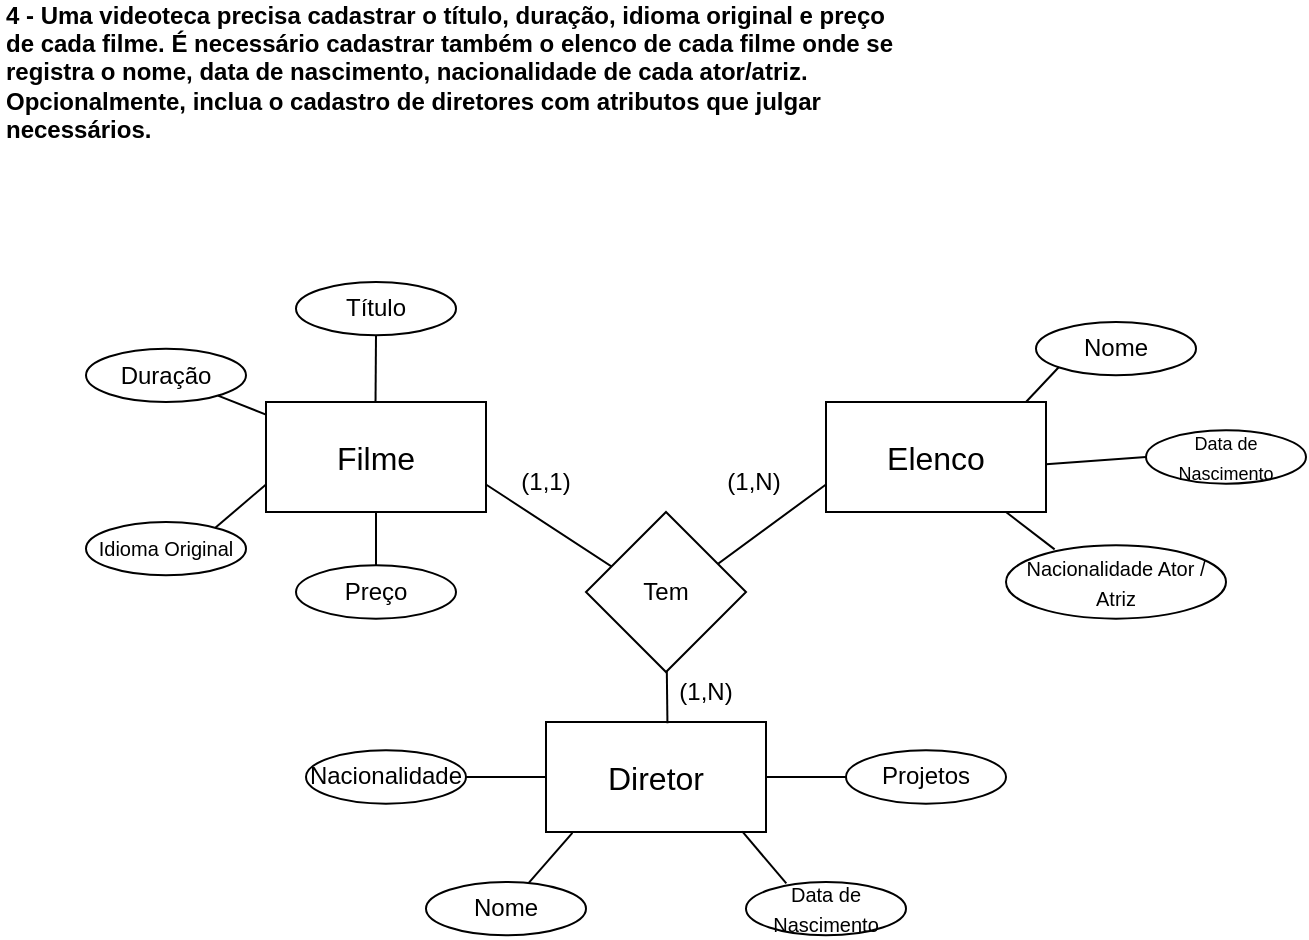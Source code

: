 <mxfile version="21.6.9" type="device">
  <diagram name="Página-1" id="g7YJGnj49TDCCrg_Rrb7">
    <mxGraphModel dx="880" dy="446" grid="1" gridSize="10" guides="1" tooltips="1" connect="1" arrows="1" fold="1" page="1" pageScale="1" pageWidth="827" pageHeight="1169" math="0" shadow="0">
      <root>
        <mxCell id="0" />
        <mxCell id="1" parent="0" />
        <mxCell id="R9RioD_rTOgQvBfhAUe2-13" value="&lt;b&gt;4 - Uma videoteca precisa cadastrar o título, duração, idioma original e preço de cada filme. É necessário cadastrar também o elenco de cada filme onde se registra o nome, data de nascimento, nacionalidade de cada ator/atriz. Opcionalmente, inclua o cadastro de diretores com atributos que julgar necessários.&lt;/b&gt;" style="text;html=1;strokeColor=none;fillColor=none;align=left;verticalAlign=middle;whiteSpace=wrap;rounded=0;" vertex="1" parent="1">
          <mxGeometry x="67.5" y="50" width="452.5" height="50" as="geometry" />
        </mxCell>
        <mxCell id="R9RioD_rTOgQvBfhAUe2-74" value="&lt;font style=&quot;font-size: 16px;&quot;&gt;Filme&lt;/font&gt;" style="rounded=0;whiteSpace=wrap;html=1;" vertex="1" parent="1">
          <mxGeometry x="200" y="240" width="110" height="55" as="geometry" />
        </mxCell>
        <mxCell id="R9RioD_rTOgQvBfhAUe2-75" value="&lt;font style=&quot;font-size: 16px;&quot;&gt;Elenco&lt;/font&gt;" style="rounded=0;whiteSpace=wrap;html=1;" vertex="1" parent="1">
          <mxGeometry x="480" y="240" width="110" height="55" as="geometry" />
        </mxCell>
        <mxCell id="R9RioD_rTOgQvBfhAUe2-76" value="&lt;font style=&quot;font-size: 16px;&quot;&gt;Diretor&lt;/font&gt;" style="rounded=0;whiteSpace=wrap;html=1;" vertex="1" parent="1">
          <mxGeometry x="340" y="400" width="110" height="55" as="geometry" />
        </mxCell>
        <mxCell id="R9RioD_rTOgQvBfhAUe2-77" value="" style="endArrow=none;html=1;rounded=0;exitX=1;exitY=0.75;exitDx=0;exitDy=0;entryX=0;entryY=0.75;entryDx=0;entryDy=0;" edge="1" parent="1" source="R9RioD_rTOgQvBfhAUe2-74" target="R9RioD_rTOgQvBfhAUe2-75">
          <mxGeometry width="50" height="50" relative="1" as="geometry">
            <mxPoint x="380" y="330" as="sourcePoint" />
            <mxPoint x="430" y="280" as="targetPoint" />
            <Array as="points">
              <mxPoint x="400" y="340" />
            </Array>
          </mxGeometry>
        </mxCell>
        <mxCell id="R9RioD_rTOgQvBfhAUe2-79" value="" style="endArrow=none;html=1;rounded=0;exitX=0.552;exitY=0.012;exitDx=0;exitDy=0;exitPerimeter=0;" edge="1" parent="1" source="R9RioD_rTOgQvBfhAUe2-76">
          <mxGeometry width="50" height="50" relative="1" as="geometry">
            <mxPoint x="370" y="400" as="sourcePoint" />
            <mxPoint x="400" y="340" as="targetPoint" />
          </mxGeometry>
        </mxCell>
        <mxCell id="R9RioD_rTOgQvBfhAUe2-80" value="Tem" style="rhombus;whiteSpace=wrap;html=1;" vertex="1" parent="1">
          <mxGeometry x="360" y="295" width="80" height="80" as="geometry" />
        </mxCell>
        <mxCell id="R9RioD_rTOgQvBfhAUe2-81" value="Título" style="ellipse;whiteSpace=wrap;html=1;" vertex="1" parent="1">
          <mxGeometry x="215" y="180" width="80" height="26.67" as="geometry" />
        </mxCell>
        <mxCell id="R9RioD_rTOgQvBfhAUe2-82" value="Duração" style="ellipse;whiteSpace=wrap;html=1;" vertex="1" parent="1">
          <mxGeometry x="110" y="213.33" width="80" height="26.67" as="geometry" />
        </mxCell>
        <mxCell id="R9RioD_rTOgQvBfhAUe2-83" value="&lt;font style=&quot;font-size: 10px;&quot;&gt;Idioma Original&lt;/font&gt;" style="ellipse;whiteSpace=wrap;html=1;" vertex="1" parent="1">
          <mxGeometry x="110" y="300" width="80" height="26.67" as="geometry" />
        </mxCell>
        <mxCell id="R9RioD_rTOgQvBfhAUe2-84" value="Preço" style="ellipse;whiteSpace=wrap;html=1;" vertex="1" parent="1">
          <mxGeometry x="215" y="321.66" width="80" height="26.67" as="geometry" />
        </mxCell>
        <mxCell id="R9RioD_rTOgQvBfhAUe2-85" value="" style="endArrow=none;html=1;rounded=0;exitX=0.5;exitY=0;exitDx=0;exitDy=0;" edge="1" parent="1" source="R9RioD_rTOgQvBfhAUe2-84" target="R9RioD_rTOgQvBfhAUe2-74">
          <mxGeometry width="50" height="50" relative="1" as="geometry">
            <mxPoint x="230" y="326.67" as="sourcePoint" />
            <mxPoint x="280" y="276.67" as="targetPoint" />
          </mxGeometry>
        </mxCell>
        <mxCell id="R9RioD_rTOgQvBfhAUe2-87" value="" style="endArrow=none;html=1;rounded=0;exitX=0.5;exitY=0;exitDx=0;exitDy=0;entryX=0.5;entryY=1;entryDx=0;entryDy=0;" edge="1" parent="1" target="R9RioD_rTOgQvBfhAUe2-81">
          <mxGeometry width="50" height="50" relative="1" as="geometry">
            <mxPoint x="254.76" y="240" as="sourcePoint" />
            <mxPoint x="254.76" y="213" as="targetPoint" />
          </mxGeometry>
        </mxCell>
        <mxCell id="R9RioD_rTOgQvBfhAUe2-88" value="" style="endArrow=none;html=1;rounded=0;exitX=0.5;exitY=0;exitDx=0;exitDy=0;" edge="1" parent="1" target="R9RioD_rTOgQvBfhAUe2-82">
          <mxGeometry width="50" height="50" relative="1" as="geometry">
            <mxPoint x="200" y="246.33" as="sourcePoint" />
            <mxPoint x="200.24" y="213.33" as="targetPoint" />
          </mxGeometry>
        </mxCell>
        <mxCell id="R9RioD_rTOgQvBfhAUe2-89" value="" style="endArrow=none;html=1;rounded=0;exitX=0;exitY=0.75;exitDx=0;exitDy=0;entryX=0.81;entryY=0.104;entryDx=0;entryDy=0;entryPerimeter=0;" edge="1" parent="1" source="R9RioD_rTOgQvBfhAUe2-74" target="R9RioD_rTOgQvBfhAUe2-83">
          <mxGeometry width="50" height="50" relative="1" as="geometry">
            <mxPoint x="200" y="304.33" as="sourcePoint" />
            <mxPoint x="176" y="295" as="targetPoint" />
          </mxGeometry>
        </mxCell>
        <mxCell id="R9RioD_rTOgQvBfhAUe2-90" value="Nome" style="ellipse;whiteSpace=wrap;html=1;" vertex="1" parent="1">
          <mxGeometry x="585" y="200" width="80" height="26.67" as="geometry" />
        </mxCell>
        <mxCell id="R9RioD_rTOgQvBfhAUe2-91" value="&lt;font style=&quot;font-size: 9px;&quot;&gt;Data de Nascimento&lt;/font&gt;" style="ellipse;whiteSpace=wrap;html=1;" vertex="1" parent="1">
          <mxGeometry x="640" y="254.16" width="80" height="26.67" as="geometry" />
        </mxCell>
        <mxCell id="R9RioD_rTOgQvBfhAUe2-92" value="&lt;font style=&quot;font-size: 10px;&quot;&gt;Nacionalidade Ator / Atriz&lt;/font&gt;" style="ellipse;whiteSpace=wrap;html=1;" vertex="1" parent="1">
          <mxGeometry x="570" y="311.66" width="110" height="36.67" as="geometry" />
        </mxCell>
        <mxCell id="R9RioD_rTOgQvBfhAUe2-95" value="" style="endArrow=none;html=1;rounded=0;exitX=0.5;exitY=0;exitDx=0;exitDy=0;entryX=0;entryY=1;entryDx=0;entryDy=0;" edge="1" parent="1" target="R9RioD_rTOgQvBfhAUe2-90">
          <mxGeometry width="50" height="50" relative="1" as="geometry">
            <mxPoint x="580" y="240" as="sourcePoint" />
            <mxPoint x="580.24" y="207" as="targetPoint" />
          </mxGeometry>
        </mxCell>
        <mxCell id="R9RioD_rTOgQvBfhAUe2-96" value="" style="endArrow=none;html=1;rounded=0;exitX=0.5;exitY=0;exitDx=0;exitDy=0;entryX=0;entryY=0.5;entryDx=0;entryDy=0;" edge="1" parent="1" target="R9RioD_rTOgQvBfhAUe2-91">
          <mxGeometry width="50" height="50" relative="1" as="geometry">
            <mxPoint x="590" y="271.16" as="sourcePoint" />
            <mxPoint x="607" y="254.16" as="targetPoint" />
          </mxGeometry>
        </mxCell>
        <mxCell id="R9RioD_rTOgQvBfhAUe2-98" value="" style="endArrow=none;html=1;rounded=0;exitX=0.221;exitY=0.055;exitDx=0;exitDy=0;entryX=0;entryY=1;entryDx=0;entryDy=0;exitPerimeter=0;" edge="1" parent="1" source="R9RioD_rTOgQvBfhAUe2-92">
          <mxGeometry width="50" height="50" relative="1" as="geometry">
            <mxPoint x="553" y="312" as="sourcePoint" />
            <mxPoint x="570" y="295" as="targetPoint" />
          </mxGeometry>
        </mxCell>
        <mxCell id="R9RioD_rTOgQvBfhAUe2-99" value="Nome" style="ellipse;whiteSpace=wrap;html=1;" vertex="1" parent="1">
          <mxGeometry x="280" y="480" width="80" height="26.67" as="geometry" />
        </mxCell>
        <mxCell id="R9RioD_rTOgQvBfhAUe2-100" value="&lt;font style=&quot;font-size: 10px;&quot;&gt;Data de Nascimento&lt;/font&gt;" style="ellipse;whiteSpace=wrap;html=1;" vertex="1" parent="1">
          <mxGeometry x="440" y="480" width="80" height="26.67" as="geometry" />
        </mxCell>
        <mxCell id="R9RioD_rTOgQvBfhAUe2-101" value="Nacionalidade" style="ellipse;whiteSpace=wrap;html=1;" vertex="1" parent="1">
          <mxGeometry x="220" y="414.16" width="80" height="26.67" as="geometry" />
        </mxCell>
        <mxCell id="R9RioD_rTOgQvBfhAUe2-102" value="Projetos" style="ellipse;whiteSpace=wrap;html=1;" vertex="1" parent="1">
          <mxGeometry x="490" y="414.16" width="80" height="26.67" as="geometry" />
        </mxCell>
        <mxCell id="R9RioD_rTOgQvBfhAUe2-103" value="" style="endArrow=none;html=1;rounded=0;entryX=0.12;entryY=1.008;entryDx=0;entryDy=0;entryPerimeter=0;" edge="1" parent="1" source="R9RioD_rTOgQvBfhAUe2-99" target="R9RioD_rTOgQvBfhAUe2-76">
          <mxGeometry width="50" height="50" relative="1" as="geometry">
            <mxPoint x="351" y="491" as="sourcePoint" />
            <mxPoint x="350" y="430" as="targetPoint" />
          </mxGeometry>
        </mxCell>
        <mxCell id="R9RioD_rTOgQvBfhAUe2-104" value="" style="endArrow=none;html=1;rounded=0;entryX=0;entryY=0.5;entryDx=0;entryDy=0;exitX=1;exitY=0.5;exitDx=0;exitDy=0;" edge="1" parent="1" source="R9RioD_rTOgQvBfhAUe2-101" target="R9RioD_rTOgQvBfhAUe2-76">
          <mxGeometry width="50" height="50" relative="1" as="geometry">
            <mxPoint x="309" y="440.83" as="sourcePoint" />
            <mxPoint x="331" y="414.83" as="targetPoint" />
          </mxGeometry>
        </mxCell>
        <mxCell id="R9RioD_rTOgQvBfhAUe2-105" value="" style="endArrow=none;html=1;rounded=0;entryX=0;entryY=0.5;entryDx=0;entryDy=0;exitX=1;exitY=0.5;exitDx=0;exitDy=0;" edge="1" parent="1" source="R9RioD_rTOgQvBfhAUe2-76" target="R9RioD_rTOgQvBfhAUe2-102">
          <mxGeometry width="50" height="50" relative="1" as="geometry">
            <mxPoint x="458" y="440.83" as="sourcePoint" />
            <mxPoint x="480" y="414.83" as="targetPoint" />
          </mxGeometry>
        </mxCell>
        <mxCell id="R9RioD_rTOgQvBfhAUe2-106" value="" style="endArrow=none;html=1;rounded=0;entryX=0.892;entryY=0.995;entryDx=0;entryDy=0;entryPerimeter=0;exitX=0.252;exitY=0.027;exitDx=0;exitDy=0;exitPerimeter=0;" edge="1" parent="1" source="R9RioD_rTOgQvBfhAUe2-100" target="R9RioD_rTOgQvBfhAUe2-76">
          <mxGeometry width="50" height="50" relative="1" as="geometry">
            <mxPoint x="450" y="480" as="sourcePoint" />
            <mxPoint x="472" y="454" as="targetPoint" />
          </mxGeometry>
        </mxCell>
        <mxCell id="R9RioD_rTOgQvBfhAUe2-107" value="(1,1)" style="text;html=1;strokeColor=none;fillColor=none;align=center;verticalAlign=middle;whiteSpace=wrap;rounded=0;" vertex="1" parent="1">
          <mxGeometry x="310" y="265" width="60" height="30" as="geometry" />
        </mxCell>
        <mxCell id="R9RioD_rTOgQvBfhAUe2-108" value="(1,N)" style="text;html=1;strokeColor=none;fillColor=none;align=center;verticalAlign=middle;whiteSpace=wrap;rounded=0;" vertex="1" parent="1">
          <mxGeometry x="414" y="265" width="60" height="30" as="geometry" />
        </mxCell>
        <mxCell id="R9RioD_rTOgQvBfhAUe2-109" value="(1,N)" style="text;html=1;strokeColor=none;fillColor=none;align=center;verticalAlign=middle;whiteSpace=wrap;rounded=0;" vertex="1" parent="1">
          <mxGeometry x="390" y="370" width="60" height="30" as="geometry" />
        </mxCell>
      </root>
    </mxGraphModel>
  </diagram>
</mxfile>
